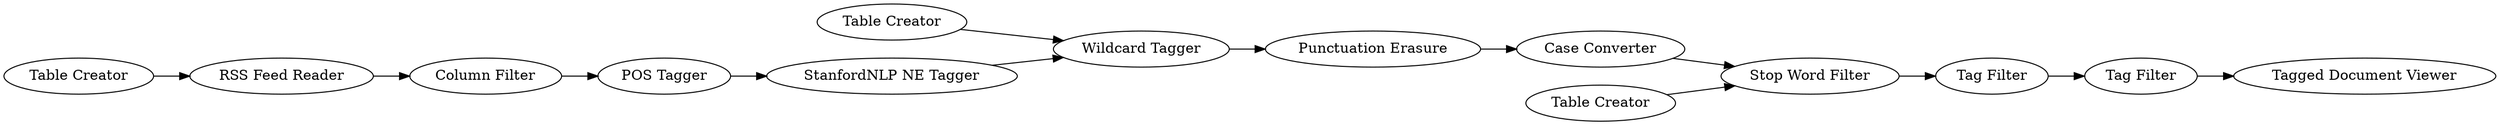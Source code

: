 digraph {
	11 -> 10
	60 -> 7
	10 -> 23
	24 -> 15
	23 -> 24
	42 -> 53
	15 -> 17
	53 -> 60
	17 -> 20
	9 -> 10
	19 -> 15
	20 -> 18
	7 -> 9
	24 [label="Case Converter"]
	20 [label="Tag Filter"]
	7 [label="POS Tagger"]
	42 [label="Table Creator"]
	53 [label="RSS Feed Reader"]
	9 [label="StanfordNLP NE Tagger"]
	23 [label="Punctuation Erasure"]
	11 [label="Table Creator"]
	18 [label="Tagged Document Viewer"]
	15 [label="Stop Word Filter"]
	17 [label="Tag Filter"]
	60 [label="Column Filter"]
	10 [label="Wildcard Tagger"]
	19 [label="Table Creator"]
	rankdir=LR
}
